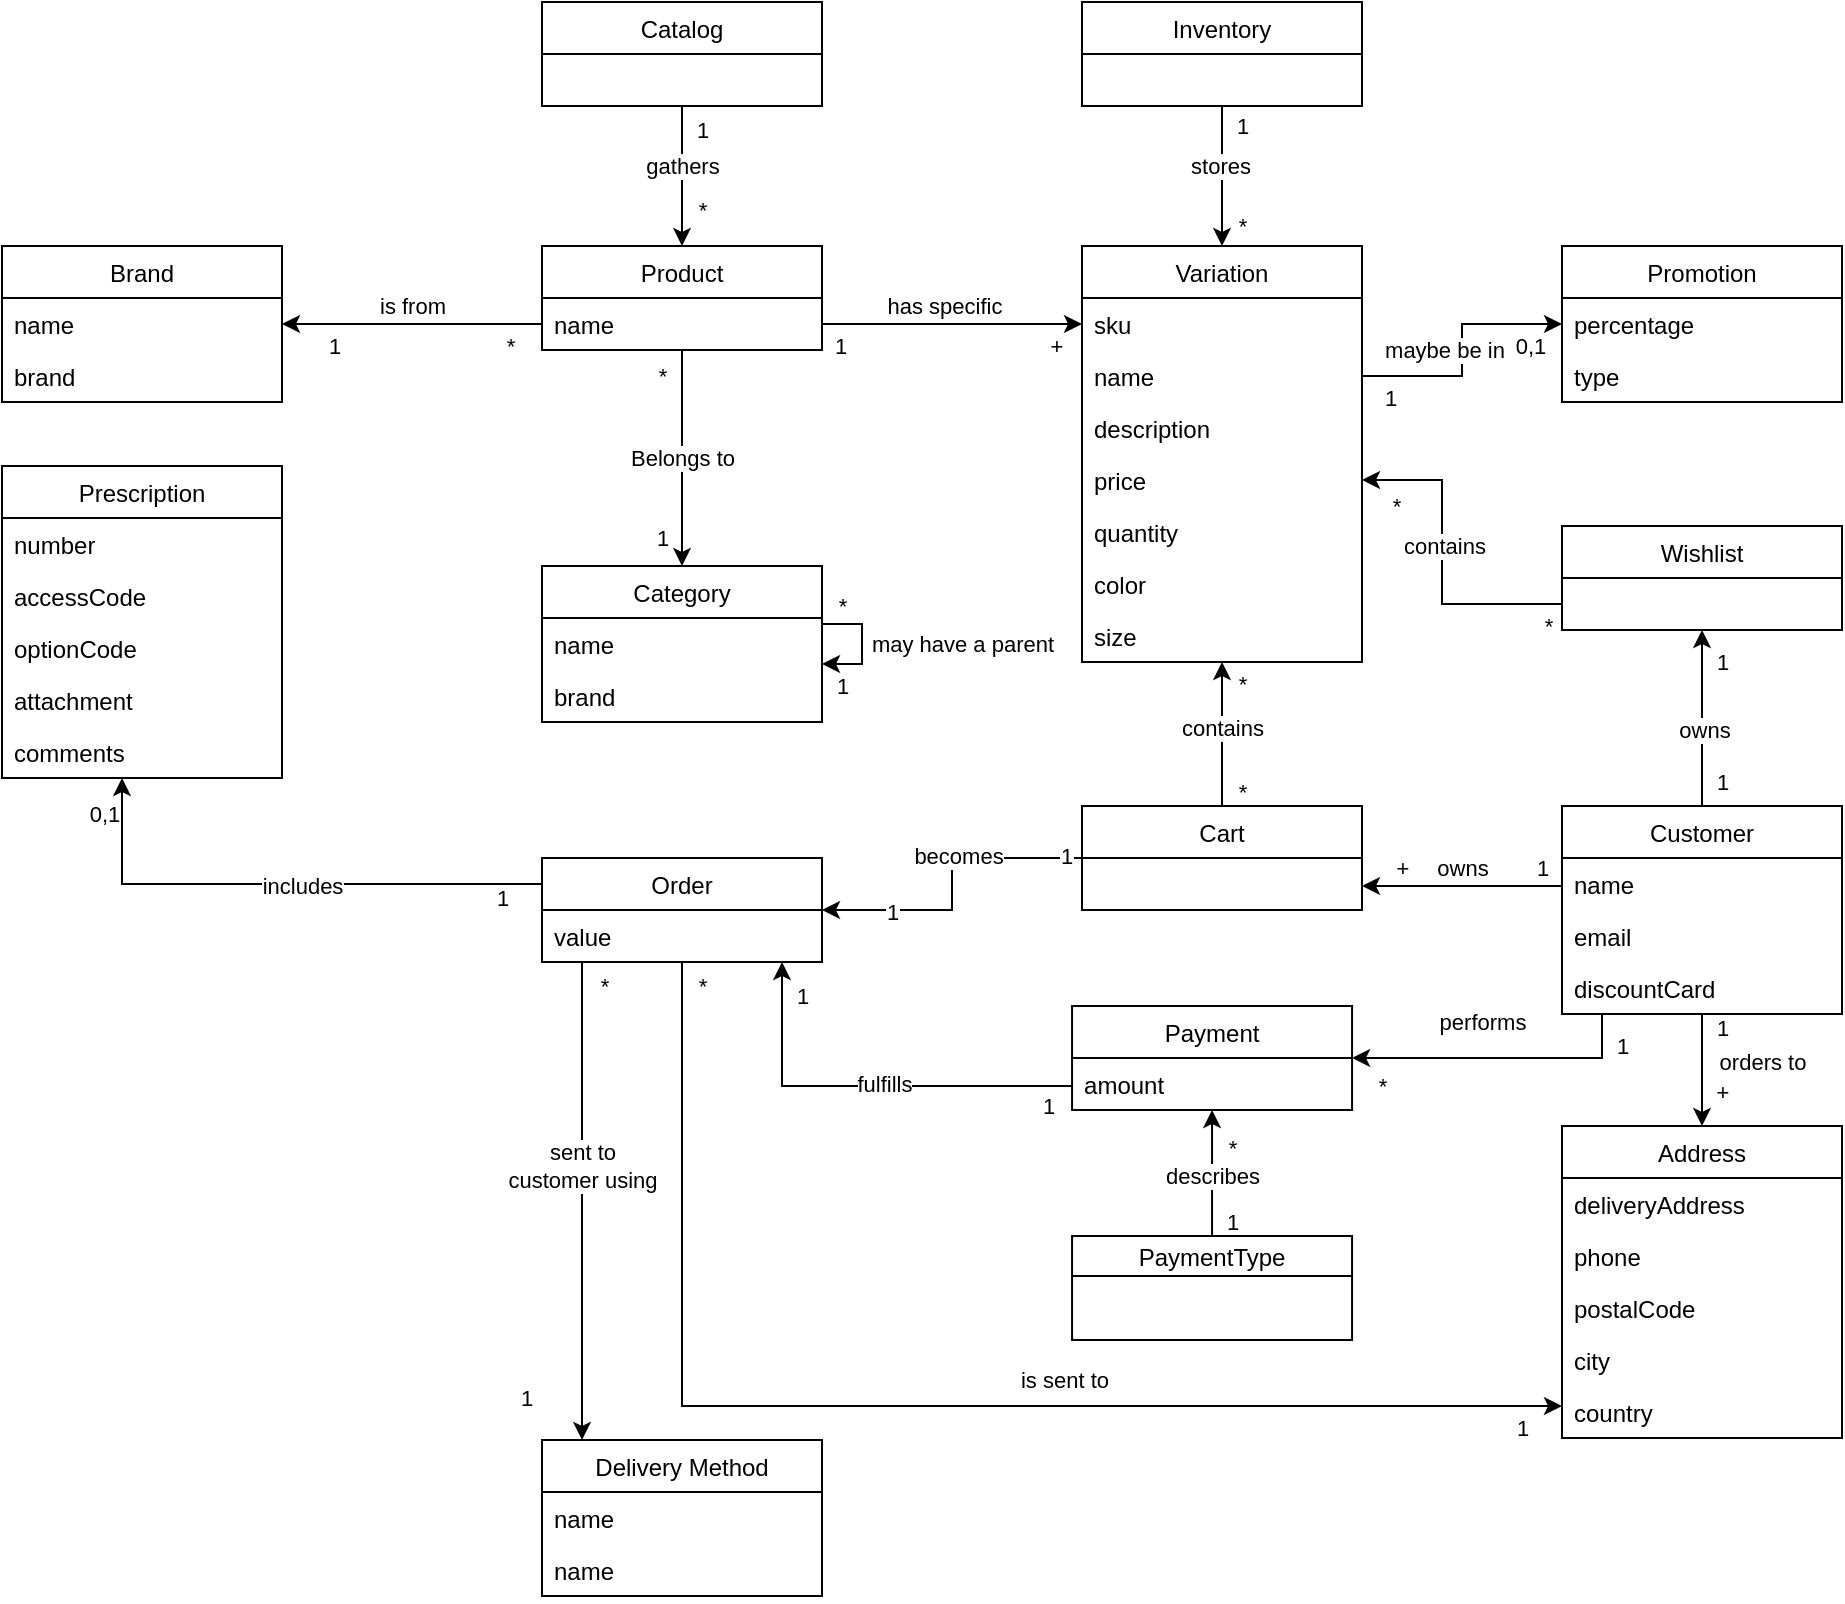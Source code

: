 <mxfile version="14.5.1" type="device" pages="3"><diagram id="jM5Fc2A8AP4CTM5BD9Co" name="DomainModel"><mxGraphModel dx="788" dy="1660" grid="1" gridSize="10" guides="1" tooltips="1" connect="1" arrows="1" fold="1" page="1" pageScale="1" pageWidth="850" pageHeight="1100" math="0" shadow="0"><root><mxCell id="0"/><mxCell id="1" parent="0"/><mxCell id="aiZAMYwPDv9pJJ5tgWRo-19" value="Variation" style="swimlane;fontStyle=0;childLayout=stackLayout;horizontal=1;startSize=26;fillColor=none;horizontalStack=0;resizeParent=1;resizeParentMax=0;resizeLast=0;collapsible=1;marginBottom=0;" parent="1" vertex="1"><mxGeometry x="560" y="70" width="140" height="208" as="geometry"/></mxCell><mxCell id="Ufck2OuKpfytU-uxMoIB-1" value="sku" style="text;strokeColor=none;fillColor=none;align=left;verticalAlign=top;spacingLeft=4;spacingRight=4;overflow=hidden;rotatable=0;points=[[0,0.5],[1,0.5]];portConstraint=eastwest;" parent="aiZAMYwPDv9pJJ5tgWRo-19" vertex="1"><mxGeometry y="26" width="140" height="26" as="geometry"/></mxCell><mxCell id="aiZAMYwPDv9pJJ5tgWRo-20" value="name" style="text;strokeColor=none;fillColor=none;align=left;verticalAlign=top;spacingLeft=4;spacingRight=4;overflow=hidden;rotatable=0;points=[[0,0.5],[1,0.5]];portConstraint=eastwest;" parent="aiZAMYwPDv9pJJ5tgWRo-19" vertex="1"><mxGeometry y="52" width="140" height="26" as="geometry"/></mxCell><mxCell id="aiZAMYwPDv9pJJ5tgWRo-21" value="description" style="text;strokeColor=none;fillColor=none;align=left;verticalAlign=top;spacingLeft=4;spacingRight=4;overflow=hidden;rotatable=0;points=[[0,0.5],[1,0.5]];portConstraint=eastwest;" parent="aiZAMYwPDv9pJJ5tgWRo-19" vertex="1"><mxGeometry y="78" width="140" height="26" as="geometry"/></mxCell><mxCell id="aiZAMYwPDv9pJJ5tgWRo-22" value="price" style="text;strokeColor=none;fillColor=none;align=left;verticalAlign=top;spacingLeft=4;spacingRight=4;overflow=hidden;rotatable=0;points=[[0,0.5],[1,0.5]];portConstraint=eastwest;" parent="aiZAMYwPDv9pJJ5tgWRo-19" vertex="1"><mxGeometry y="104" width="140" height="26" as="geometry"/></mxCell><mxCell id="aiZAMYwPDv9pJJ5tgWRo-23" value="quantity" style="text;strokeColor=none;fillColor=none;align=left;verticalAlign=top;spacingLeft=4;spacingRight=4;overflow=hidden;rotatable=0;points=[[0,0.5],[1,0.5]];portConstraint=eastwest;" parent="aiZAMYwPDv9pJJ5tgWRo-19" vertex="1"><mxGeometry y="130" width="140" height="26" as="geometry"/></mxCell><mxCell id="aiZAMYwPDv9pJJ5tgWRo-48" value="color" style="text;strokeColor=none;fillColor=none;align=left;verticalAlign=top;spacingLeft=4;spacingRight=4;overflow=hidden;rotatable=0;points=[[0,0.5],[1,0.5]];portConstraint=eastwest;" parent="aiZAMYwPDv9pJJ5tgWRo-19" vertex="1"><mxGeometry y="156" width="140" height="26" as="geometry"/></mxCell><mxCell id="aiZAMYwPDv9pJJ5tgWRo-49" value="size" style="text;strokeColor=none;fillColor=none;align=left;verticalAlign=top;spacingLeft=4;spacingRight=4;overflow=hidden;rotatable=0;points=[[0,0.5],[1,0.5]];portConstraint=eastwest;" parent="aiZAMYwPDv9pJJ5tgWRo-19" vertex="1"><mxGeometry y="182" width="140" height="26" as="geometry"/></mxCell><mxCell id="aiZAMYwPDv9pJJ5tgWRo-44" value="Belongs to" style="edgeStyle=orthogonalEdgeStyle;rounded=0;orthogonalLoop=1;jettySize=auto;html=1;entryX=0.5;entryY=0;entryDx=0;entryDy=0;" parent="1" source="aiZAMYwPDv9pJJ5tgWRo-29" target="aiZAMYwPDv9pJJ5tgWRo-38" edge="1"><mxGeometry relative="1" as="geometry"><Array as="points"><mxPoint x="360" y="200"/><mxPoint x="360" y="200"/></Array></mxGeometry></mxCell><mxCell id="aiZAMYwPDv9pJJ5tgWRo-52" value="*" style="edgeLabel;html=1;align=center;verticalAlign=middle;resizable=0;points=[];" parent="aiZAMYwPDv9pJJ5tgWRo-44" vertex="1" connectable="0"><mxGeometry x="-0.704" y="-2" relative="1" as="geometry"><mxPoint x="-8" y="-3" as="offset"/></mxGeometry></mxCell><mxCell id="aiZAMYwPDv9pJJ5tgWRo-53" value="1" style="edgeLabel;html=1;align=center;verticalAlign=middle;resizable=0;points=[];" parent="aiZAMYwPDv9pJJ5tgWRo-44" vertex="1" connectable="0"><mxGeometry x="0.741" relative="1" as="geometry"><mxPoint x="-10" as="offset"/></mxGeometry></mxCell><mxCell id="aiZAMYwPDv9pJJ5tgWRo-51" value="is from" style="edgeStyle=orthogonalEdgeStyle;rounded=0;orthogonalLoop=1;jettySize=auto;html=1;" parent="1" source="aiZAMYwPDv9pJJ5tgWRo-29" target="aiZAMYwPDv9pJJ5tgWRo-35" edge="1"><mxGeometry y="-9" relative="1" as="geometry"><Array as="points"><mxPoint x="190" y="109"/><mxPoint x="190" y="109"/></Array><mxPoint as="offset"/></mxGeometry></mxCell><mxCell id="aiZAMYwPDv9pJJ5tgWRo-61" value="*" style="edgeLabel;html=1;align=center;verticalAlign=middle;resizable=0;points=[];" parent="aiZAMYwPDv9pJJ5tgWRo-51" vertex="1" connectable="0"><mxGeometry x="-0.75" y="-1" relative="1" as="geometry"><mxPoint y="12" as="offset"/></mxGeometry></mxCell><mxCell id="aiZAMYwPDv9pJJ5tgWRo-62" value="1" style="edgeLabel;html=1;align=center;verticalAlign=middle;resizable=0;points=[];" parent="aiZAMYwPDv9pJJ5tgWRo-51" vertex="1" connectable="0"><mxGeometry x="0.733" y="3" relative="1" as="geometry"><mxPoint x="8" y="8" as="offset"/></mxGeometry></mxCell><mxCell id="aiZAMYwPDv9pJJ5tgWRo-29" value="Product" style="swimlane;fontStyle=0;childLayout=stackLayout;horizontal=1;startSize=26;fillColor=none;horizontalStack=0;resizeParent=1;resizeParentMax=0;resizeLast=0;collapsible=1;marginBottom=0;" parent="1" vertex="1"><mxGeometry x="290" y="70" width="140" height="52" as="geometry"/></mxCell><mxCell id="aiZAMYwPDv9pJJ5tgWRo-30" value="name" style="text;strokeColor=none;fillColor=none;align=left;verticalAlign=top;spacingLeft=4;spacingRight=4;overflow=hidden;rotatable=0;points=[[0,0.5],[1,0.5]];portConstraint=eastwest;" parent="aiZAMYwPDv9pJJ5tgWRo-29" vertex="1"><mxGeometry y="26" width="140" height="26" as="geometry"/></mxCell><mxCell id="aiZAMYwPDv9pJJ5tgWRo-35" value="Brand" style="swimlane;fontStyle=0;childLayout=stackLayout;horizontal=1;startSize=26;fillColor=none;horizontalStack=0;resizeParent=1;resizeParentMax=0;resizeLast=0;collapsible=1;marginBottom=0;" parent="1" vertex="1"><mxGeometry x="20" y="70" width="140" height="78" as="geometry"/></mxCell><mxCell id="aiZAMYwPDv9pJJ5tgWRo-36" value="name" style="text;strokeColor=none;fillColor=none;align=left;verticalAlign=top;spacingLeft=4;spacingRight=4;overflow=hidden;rotatable=0;points=[[0,0.5],[1,0.5]];portConstraint=eastwest;" parent="aiZAMYwPDv9pJJ5tgWRo-35" vertex="1"><mxGeometry y="26" width="140" height="26" as="geometry"/></mxCell><mxCell id="aiZAMYwPDv9pJJ5tgWRo-37" value="brand" style="text;strokeColor=none;fillColor=none;align=left;verticalAlign=top;spacingLeft=4;spacingRight=4;overflow=hidden;rotatable=0;points=[[0,0.5],[1,0.5]];portConstraint=eastwest;" parent="aiZAMYwPDv9pJJ5tgWRo-35" vertex="1"><mxGeometry y="52" width="140" height="26" as="geometry"/></mxCell><mxCell id="aiZAMYwPDv9pJJ5tgWRo-38" value="Category" style="swimlane;fontStyle=0;childLayout=stackLayout;horizontal=1;startSize=26;fillColor=none;horizontalStack=0;resizeParent=1;resizeParentMax=0;resizeLast=0;collapsible=1;marginBottom=0;" parent="1" vertex="1"><mxGeometry x="290" y="230" width="140" height="78" as="geometry"/></mxCell><mxCell id="aiZAMYwPDv9pJJ5tgWRo-39" value="name" style="text;strokeColor=none;fillColor=none;align=left;verticalAlign=top;spacingLeft=4;spacingRight=4;overflow=hidden;rotatable=0;points=[[0,0.5],[1,0.5]];portConstraint=eastwest;" parent="aiZAMYwPDv9pJJ5tgWRo-38" vertex="1"><mxGeometry y="26" width="140" height="26" as="geometry"/></mxCell><mxCell id="aiZAMYwPDv9pJJ5tgWRo-40" value="brand" style="text;strokeColor=none;fillColor=none;align=left;verticalAlign=top;spacingLeft=4;spacingRight=4;overflow=hidden;rotatable=0;points=[[0,0.5],[1,0.5]];portConstraint=eastwest;" parent="aiZAMYwPDv9pJJ5tgWRo-38" vertex="1"><mxGeometry y="52" width="140" height="26" as="geometry"/></mxCell><mxCell id="aiZAMYwPDv9pJJ5tgWRo-41" value="Promotion" style="swimlane;fontStyle=0;childLayout=stackLayout;horizontal=1;startSize=26;fillColor=none;horizontalStack=0;resizeParent=1;resizeParentMax=0;resizeLast=0;collapsible=1;marginBottom=0;" parent="1" vertex="1"><mxGeometry x="800" y="70" width="140" height="78" as="geometry"/></mxCell><mxCell id="aiZAMYwPDv9pJJ5tgWRo-42" value="percentage" style="text;strokeColor=none;fillColor=none;align=left;verticalAlign=top;spacingLeft=4;spacingRight=4;overflow=hidden;rotatable=0;points=[[0,0.5],[1,0.5]];portConstraint=eastwest;" parent="aiZAMYwPDv9pJJ5tgWRo-41" vertex="1"><mxGeometry y="26" width="140" height="26" as="geometry"/></mxCell><mxCell id="aiZAMYwPDv9pJJ5tgWRo-43" value="type" style="text;strokeColor=none;fillColor=none;align=left;verticalAlign=top;spacingLeft=4;spacingRight=4;overflow=hidden;rotatable=0;points=[[0,0.5],[1,0.5]];portConstraint=eastwest;" parent="aiZAMYwPDv9pJJ5tgWRo-41" vertex="1"><mxGeometry y="52" width="140" height="26" as="geometry"/></mxCell><mxCell id="aiZAMYwPDv9pJJ5tgWRo-45" value="may have a parent" style="edgeStyle=orthogonalEdgeStyle;rounded=0;orthogonalLoop=1;jettySize=auto;html=1;" parent="1" source="aiZAMYwPDv9pJJ5tgWRo-38" target="aiZAMYwPDv9pJJ5tgWRo-38" edge="1"><mxGeometry y="50" relative="1" as="geometry"><mxPoint as="offset"/></mxGeometry></mxCell><mxCell id="aiZAMYwPDv9pJJ5tgWRo-54" value="*" style="edgeLabel;html=1;align=center;verticalAlign=middle;resizable=0;points=[];" parent="aiZAMYwPDv9pJJ5tgWRo-45" vertex="1" connectable="0"><mxGeometry x="-0.633" y="3" relative="1" as="geometry"><mxPoint x="-1" y="-6" as="offset"/></mxGeometry></mxCell><mxCell id="aiZAMYwPDv9pJJ5tgWRo-55" value="1" style="edgeLabel;html=1;align=center;verticalAlign=middle;resizable=0;points=[];" parent="aiZAMYwPDv9pJJ5tgWRo-45" vertex="1" connectable="0"><mxGeometry x="0.367" relative="1" as="geometry"><mxPoint x="-9" y="11" as="offset"/></mxGeometry></mxCell><mxCell id="aiZAMYwPDv9pJJ5tgWRo-46" style="edgeStyle=orthogonalEdgeStyle;rounded=0;orthogonalLoop=1;jettySize=auto;html=1;" parent="1" source="aiZAMYwPDv9pJJ5tgWRo-30" target="aiZAMYwPDv9pJJ5tgWRo-19" edge="1"><mxGeometry relative="1" as="geometry"><Array as="points"><mxPoint x="520" y="109"/><mxPoint x="520" y="109"/></Array></mxGeometry></mxCell><mxCell id="aiZAMYwPDv9pJJ5tgWRo-47" value="has specific" style="edgeLabel;html=1;align=center;verticalAlign=middle;resizable=0;points=[];" parent="aiZAMYwPDv9pJJ5tgWRo-46" vertex="1" connectable="0"><mxGeometry x="0.189" y="-2" relative="1" as="geometry"><mxPoint x="-17" y="-11" as="offset"/></mxGeometry></mxCell><mxCell id="aiZAMYwPDv9pJJ5tgWRo-56" value="1" style="edgeLabel;html=1;align=center;verticalAlign=middle;resizable=0;points=[];" parent="aiZAMYwPDv9pJJ5tgWRo-46" vertex="1" connectable="0"><mxGeometry x="-0.867" y="-1" relative="1" as="geometry"><mxPoint y="10" as="offset"/></mxGeometry></mxCell><mxCell id="aiZAMYwPDv9pJJ5tgWRo-58" value="+" style="edgeLabel;html=1;align=center;verticalAlign=middle;resizable=0;points=[];" parent="aiZAMYwPDv9pJJ5tgWRo-46" vertex="1" connectable="0"><mxGeometry x="0.789" y="-1" relative="1" as="geometry"><mxPoint y="10" as="offset"/></mxGeometry></mxCell><mxCell id="aiZAMYwPDv9pJJ5tgWRo-50" value="maybe be in" style="edgeStyle=orthogonalEdgeStyle;rounded=0;orthogonalLoop=1;jettySize=auto;html=1;entryX=0;entryY=0.5;entryDx=0;entryDy=0;" parent="1" source="aiZAMYwPDv9pJJ5tgWRo-20" target="aiZAMYwPDv9pJJ5tgWRo-41" edge="1"><mxGeometry y="9" relative="1" as="geometry"><mxPoint as="offset"/></mxGeometry></mxCell><mxCell id="aiZAMYwPDv9pJJ5tgWRo-59" value="1" style="edgeLabel;html=1;align=center;verticalAlign=middle;resizable=0;points=[];" parent="aiZAMYwPDv9pJJ5tgWRo-50" vertex="1" connectable="0"><mxGeometry x="-0.72" y="2" relative="1" as="geometry"><mxPoint x="-4" y="13" as="offset"/></mxGeometry></mxCell><mxCell id="aiZAMYwPDv9pJJ5tgWRo-60" value="0,1" style="edgeLabel;html=1;align=center;verticalAlign=middle;resizable=0;points=[];" parent="aiZAMYwPDv9pJJ5tgWRo-50" vertex="1" connectable="0"><mxGeometry x="0.74" y="1" relative="1" as="geometry"><mxPoint y="12" as="offset"/></mxGeometry></mxCell><mxCell id="aiZAMYwPDv9pJJ5tgWRo-70" style="edgeStyle=orthogonalEdgeStyle;rounded=0;orthogonalLoop=1;jettySize=auto;html=1;" parent="1" source="aiZAMYwPDv9pJJ5tgWRo-63" target="aiZAMYwPDv9pJJ5tgWRo-67" edge="1"><mxGeometry relative="1" as="geometry"/></mxCell><mxCell id="aiZAMYwPDv9pJJ5tgWRo-71" value="becomes" style="edgeLabel;html=1;align=center;verticalAlign=middle;resizable=0;points=[];" parent="aiZAMYwPDv9pJJ5tgWRo-70" vertex="1" connectable="0"><mxGeometry x="-0.197" y="-1" relative="1" as="geometry"><mxPoint as="offset"/></mxGeometry></mxCell><mxCell id="aiZAMYwPDv9pJJ5tgWRo-72" value="1" style="edgeLabel;html=1;align=center;verticalAlign=middle;resizable=0;points=[];" parent="aiZAMYwPDv9pJJ5tgWRo-70" vertex="1" connectable="0"><mxGeometry x="-0.758" y="-1" relative="1" as="geometry"><mxPoint x="11" as="offset"/></mxGeometry></mxCell><mxCell id="aiZAMYwPDv9pJJ5tgWRo-73" value="1" style="edgeLabel;html=1;align=center;verticalAlign=middle;resizable=0;points=[];" parent="aiZAMYwPDv9pJJ5tgWRo-70" vertex="1" connectable="0"><mxGeometry x="0.667" y="1" relative="1" as="geometry"><mxPoint x="9" as="offset"/></mxGeometry></mxCell><mxCell id="aiZAMYwPDv9pJJ5tgWRo-86" style="edgeStyle=orthogonalEdgeStyle;rounded=0;orthogonalLoop=1;jettySize=auto;html=1;" parent="1" source="aiZAMYwPDv9pJJ5tgWRo-63" target="aiZAMYwPDv9pJJ5tgWRo-19" edge="1"><mxGeometry relative="1" as="geometry"/></mxCell><mxCell id="aiZAMYwPDv9pJJ5tgWRo-87" value="contains" style="edgeLabel;html=1;align=center;verticalAlign=middle;resizable=0;points=[];" parent="aiZAMYwPDv9pJJ5tgWRo-86" vertex="1" connectable="0"><mxGeometry x="-0.207" relative="1" as="geometry"><mxPoint y="-10.83" as="offset"/></mxGeometry></mxCell><mxCell id="aiZAMYwPDv9pJJ5tgWRo-88" value="*" style="edgeLabel;html=1;align=center;verticalAlign=middle;resizable=0;points=[];" parent="aiZAMYwPDv9pJJ5tgWRo-86" vertex="1" connectable="0"><mxGeometry x="-0.786" y="1" relative="1" as="geometry"><mxPoint x="11" as="offset"/></mxGeometry></mxCell><mxCell id="aiZAMYwPDv9pJJ5tgWRo-90" value="*" style="edgeLabel;html=1;align=center;verticalAlign=middle;resizable=0;points=[];" parent="aiZAMYwPDv9pJJ5tgWRo-86" vertex="1" connectable="0"><mxGeometry x="0.694" y="-1" relative="1" as="geometry"><mxPoint x="9" as="offset"/></mxGeometry></mxCell><mxCell id="aiZAMYwPDv9pJJ5tgWRo-63" value="Cart" style="swimlane;fontStyle=0;childLayout=stackLayout;horizontal=1;startSize=26;fillColor=none;horizontalStack=0;resizeParent=1;resizeParentMax=0;resizeLast=0;collapsible=1;marginBottom=0;" parent="1" vertex="1"><mxGeometry x="560" y="350" width="140" height="52" as="geometry"/></mxCell><mxCell id="aiZAMYwPDv9pJJ5tgWRo-105" style="edgeStyle=orthogonalEdgeStyle;rounded=0;orthogonalLoop=1;jettySize=auto;html=1;" parent="1" source="aiZAMYwPDv9pJJ5tgWRo-67" target="aiZAMYwPDv9pJJ5tgWRo-98" edge="1"><mxGeometry relative="1" as="geometry"><Array as="points"><mxPoint x="360" y="650"/></Array></mxGeometry></mxCell><mxCell id="aiZAMYwPDv9pJJ5tgWRo-106" value="is sent to" style="edgeLabel;html=1;align=center;verticalAlign=middle;resizable=0;points=[];" parent="aiZAMYwPDv9pJJ5tgWRo-105" vertex="1" connectable="0"><mxGeometry x="0.29" y="2" relative="1" as="geometry"><mxPoint x="-14.17" y="-11" as="offset"/></mxGeometry></mxCell><mxCell id="aiZAMYwPDv9pJJ5tgWRo-107" value="*" style="edgeLabel;html=1;align=center;verticalAlign=middle;resizable=0;points=[];" parent="aiZAMYwPDv9pJJ5tgWRo-105" vertex="1" connectable="0"><mxGeometry x="-0.81" relative="1" as="geometry"><mxPoint x="9.97" y="-50.86" as="offset"/></mxGeometry></mxCell><mxCell id="aiZAMYwPDv9pJJ5tgWRo-108" value="1" style="edgeLabel;html=1;align=center;verticalAlign=middle;resizable=0;points=[];" parent="aiZAMYwPDv9pJJ5tgWRo-105" vertex="1" connectable="0"><mxGeometry x="0.74" relative="1" as="geometry"><mxPoint x="66.17" y="11" as="offset"/></mxGeometry></mxCell><mxCell id="Ufck2OuKpfytU-uxMoIB-21" style="edgeStyle=orthogonalEdgeStyle;rounded=0;orthogonalLoop=1;jettySize=auto;html=1;" parent="1" source="aiZAMYwPDv9pJJ5tgWRo-67" target="Ufck2OuKpfytU-uxMoIB-13" edge="1"><mxGeometry relative="1" as="geometry"><Array as="points"><mxPoint x="310" y="550"/><mxPoint x="310" y="550"/></Array></mxGeometry></mxCell><mxCell id="Ufck2OuKpfytU-uxMoIB-22" value="sent to &lt;br&gt;customer using" style="edgeLabel;html=1;align=center;verticalAlign=middle;resizable=0;points=[];" parent="Ufck2OuKpfytU-uxMoIB-21" vertex="1" connectable="0"><mxGeometry x="0.038" relative="1" as="geometry"><mxPoint y="-22.14" as="offset"/></mxGeometry></mxCell><mxCell id="Ufck2OuKpfytU-uxMoIB-35" value="*" style="edgeLabel;html=1;align=center;verticalAlign=middle;resizable=0;points=[];" parent="Ufck2OuKpfytU-uxMoIB-21" vertex="1" connectable="0"><mxGeometry x="-0.861" relative="1" as="geometry"><mxPoint x="11" y="-4.57" as="offset"/></mxGeometry></mxCell><mxCell id="Ufck2OuKpfytU-uxMoIB-36" value="1" style="edgeLabel;html=1;align=center;verticalAlign=middle;resizable=0;points=[];" parent="Ufck2OuKpfytU-uxMoIB-21" vertex="1" connectable="0"><mxGeometry x="0.69" y="-2" relative="1" as="geometry"><mxPoint x="-26" y="16" as="offset"/></mxGeometry></mxCell><mxCell id="aiZAMYwPDv9pJJ5tgWRo-67" value="Order" style="swimlane;fontStyle=0;childLayout=stackLayout;horizontal=1;startSize=26;fillColor=none;horizontalStack=0;resizeParent=1;resizeParentMax=0;resizeLast=0;collapsible=1;marginBottom=0;" parent="1" vertex="1"><mxGeometry x="290" y="376" width="140" height="52" as="geometry"/></mxCell><mxCell id="aiZAMYwPDv9pJJ5tgWRo-68" value="value" style="text;strokeColor=none;fillColor=none;align=left;verticalAlign=top;spacingLeft=4;spacingRight=4;overflow=hidden;rotatable=0;points=[[0,0.5],[1,0.5]];portConstraint=eastwest;" parent="aiZAMYwPDv9pJJ5tgWRo-67" vertex="1"><mxGeometry y="26" width="140" height="26" as="geometry"/></mxCell><mxCell id="aiZAMYwPDv9pJJ5tgWRo-78" style="edgeStyle=orthogonalEdgeStyle;rounded=0;orthogonalLoop=1;jettySize=auto;html=1;" parent="1" source="aiZAMYwPDv9pJJ5tgWRo-74" target="aiZAMYwPDv9pJJ5tgWRo-63" edge="1"><mxGeometry relative="1" as="geometry"><Array as="points"><mxPoint x="750" y="390"/><mxPoint x="750" y="390"/></Array></mxGeometry></mxCell><mxCell id="aiZAMYwPDv9pJJ5tgWRo-79" value="owns" style="edgeLabel;html=1;align=center;verticalAlign=middle;resizable=0;points=[];" parent="aiZAMYwPDv9pJJ5tgWRo-78" vertex="1" connectable="0"><mxGeometry x="0.219" relative="1" as="geometry"><mxPoint x="10.83" y="-9" as="offset"/></mxGeometry></mxCell><mxCell id="aiZAMYwPDv9pJJ5tgWRo-80" value="+" style="edgeLabel;html=1;align=center;verticalAlign=middle;resizable=0;points=[];" parent="aiZAMYwPDv9pJJ5tgWRo-78" vertex="1" connectable="0"><mxGeometry x="0.897" y="1" relative="1" as="geometry"><mxPoint x="15" y="-10" as="offset"/></mxGeometry></mxCell><mxCell id="aiZAMYwPDv9pJJ5tgWRo-81" value="1" style="edgeLabel;html=1;align=center;verticalAlign=middle;resizable=0;points=[];" parent="aiZAMYwPDv9pJJ5tgWRo-78" vertex="1" connectable="0"><mxGeometry x="-0.909" y="1" relative="1" as="geometry"><mxPoint x="-5.83" y="-10" as="offset"/></mxGeometry></mxCell><mxCell id="aiZAMYwPDv9pJJ5tgWRo-94" style="edgeStyle=orthogonalEdgeStyle;rounded=0;orthogonalLoop=1;jettySize=auto;html=1;" parent="1" source="aiZAMYwPDv9pJJ5tgWRo-74" target="aiZAMYwPDv9pJJ5tgWRo-82" edge="1"><mxGeometry relative="1" as="geometry"/></mxCell><mxCell id="aiZAMYwPDv9pJJ5tgWRo-95" value="owns" style="edgeLabel;html=1;align=center;verticalAlign=middle;resizable=0;points=[];" parent="aiZAMYwPDv9pJJ5tgWRo-94" vertex="1" connectable="0"><mxGeometry x="-0.14" y="-1" relative="1" as="geometry"><mxPoint as="offset"/></mxGeometry></mxCell><mxCell id="aiZAMYwPDv9pJJ5tgWRo-96" value="1" style="edgeLabel;html=1;align=center;verticalAlign=middle;resizable=0;points=[];" parent="aiZAMYwPDv9pJJ5tgWRo-94" vertex="1" connectable="0"><mxGeometry x="0.645" y="-1" relative="1" as="geometry"><mxPoint x="9" as="offset"/></mxGeometry></mxCell><mxCell id="aiZAMYwPDv9pJJ5tgWRo-97" value="1" style="edgeLabel;html=1;align=center;verticalAlign=middle;resizable=0;points=[];" parent="aiZAMYwPDv9pJJ5tgWRo-94" vertex="1" connectable="0"><mxGeometry x="-0.731" y="-1" relative="1" as="geometry"><mxPoint x="9" as="offset"/></mxGeometry></mxCell><mxCell id="aiZAMYwPDv9pJJ5tgWRo-101" style="edgeStyle=orthogonalEdgeStyle;rounded=0;orthogonalLoop=1;jettySize=auto;html=1;entryX=0.5;entryY=0;entryDx=0;entryDy=0;" parent="1" source="aiZAMYwPDv9pJJ5tgWRo-74" target="aiZAMYwPDv9pJJ5tgWRo-98" edge="1"><mxGeometry relative="1" as="geometry"/></mxCell><mxCell id="aiZAMYwPDv9pJJ5tgWRo-102" value="orders to" style="edgeLabel;html=1;align=center;verticalAlign=middle;resizable=0;points=[];" parent="aiZAMYwPDv9pJJ5tgWRo-101" vertex="1" connectable="0"><mxGeometry x="-0.147" y="1" relative="1" as="geometry"><mxPoint x="29" as="offset"/></mxGeometry></mxCell><mxCell id="aiZAMYwPDv9pJJ5tgWRo-103" value="1" style="edgeLabel;html=1;align=center;verticalAlign=middle;resizable=0;points=[];" parent="aiZAMYwPDv9pJJ5tgWRo-101" vertex="1" connectable="0"><mxGeometry x="-0.766" relative="1" as="geometry"><mxPoint x="10" as="offset"/></mxGeometry></mxCell><mxCell id="aiZAMYwPDv9pJJ5tgWRo-104" value="+" style="edgeLabel;html=1;align=center;verticalAlign=middle;resizable=0;points=[];" parent="aiZAMYwPDv9pJJ5tgWRo-101" vertex="1" connectable="0"><mxGeometry x="0.38" relative="1" as="geometry"><mxPoint x="10" as="offset"/></mxGeometry></mxCell><mxCell id="aiZAMYwPDv9pJJ5tgWRo-118" style="edgeStyle=orthogonalEdgeStyle;rounded=0;orthogonalLoop=1;jettySize=auto;html=1;entryX=1;entryY=0.5;entryDx=0;entryDy=0;" parent="1" source="aiZAMYwPDv9pJJ5tgWRo-74" target="aiZAMYwPDv9pJJ5tgWRo-110" edge="1"><mxGeometry relative="1" as="geometry"><Array as="points"><mxPoint x="820" y="476"/></Array></mxGeometry></mxCell><mxCell id="aiZAMYwPDv9pJJ5tgWRo-119" value="performs" style="edgeLabel;html=1;align=center;verticalAlign=middle;resizable=0;points=[];" parent="aiZAMYwPDv9pJJ5tgWRo-118" vertex="1" connectable="0"><mxGeometry x="0.122" relative="1" as="geometry"><mxPoint y="-18.33" as="offset"/></mxGeometry></mxCell><mxCell id="aiZAMYwPDv9pJJ5tgWRo-120" value="1" style="edgeLabel;html=1;align=center;verticalAlign=middle;resizable=0;points=[];" parent="aiZAMYwPDv9pJJ5tgWRo-118" vertex="1" connectable="0"><mxGeometry x="-0.8" y="-2" relative="1" as="geometry"><mxPoint x="12" y="1" as="offset"/></mxGeometry></mxCell><mxCell id="aiZAMYwPDv9pJJ5tgWRo-121" value="*" style="edgeLabel;html=1;align=center;verticalAlign=middle;resizable=0;points=[];" parent="aiZAMYwPDv9pJJ5tgWRo-118" vertex="1" connectable="0"><mxGeometry x="0.75" y="2" relative="1" as="geometry"><mxPoint x="-3.4" y="12.0" as="offset"/></mxGeometry></mxCell><mxCell id="aiZAMYwPDv9pJJ5tgWRo-74" value="Customer" style="swimlane;fontStyle=0;childLayout=stackLayout;horizontal=1;startSize=26;fillColor=none;horizontalStack=0;resizeParent=1;resizeParentMax=0;resizeLast=0;collapsible=1;marginBottom=0;" parent="1" vertex="1"><mxGeometry x="800" y="350" width="140" height="104" as="geometry"/></mxCell><mxCell id="aiZAMYwPDv9pJJ5tgWRo-76" value="name" style="text;strokeColor=none;fillColor=none;align=left;verticalAlign=top;spacingLeft=4;spacingRight=4;overflow=hidden;rotatable=0;points=[[0,0.5],[1,0.5]];portConstraint=eastwest;" parent="aiZAMYwPDv9pJJ5tgWRo-74" vertex="1"><mxGeometry y="26" width="140" height="26" as="geometry"/></mxCell><mxCell id="aiZAMYwPDv9pJJ5tgWRo-77" value="email" style="text;strokeColor=none;fillColor=none;align=left;verticalAlign=top;spacingLeft=4;spacingRight=4;overflow=hidden;rotatable=0;points=[[0,0.5],[1,0.5]];portConstraint=eastwest;" parent="aiZAMYwPDv9pJJ5tgWRo-74" vertex="1"><mxGeometry y="52" width="140" height="26" as="geometry"/></mxCell><mxCell id="FANN0A2h5gPSxifdkaLM-4" value="discountCard" style="text;strokeColor=none;fillColor=none;align=left;verticalAlign=top;spacingLeft=4;spacingRight=4;overflow=hidden;rotatable=0;points=[[0,0.5],[1,0.5]];portConstraint=eastwest;" parent="aiZAMYwPDv9pJJ5tgWRo-74" vertex="1"><mxGeometry y="78" width="140" height="26" as="geometry"/></mxCell><mxCell id="aiZAMYwPDv9pJJ5tgWRo-91" style="edgeStyle=orthogonalEdgeStyle;rounded=0;orthogonalLoop=1;jettySize=auto;html=1;entryX=1;entryY=0.5;entryDx=0;entryDy=0;" parent="1" source="aiZAMYwPDv9pJJ5tgWRo-82" target="aiZAMYwPDv9pJJ5tgWRo-22" edge="1"><mxGeometry relative="1" as="geometry"><Array as="points"><mxPoint x="740" y="249"/><mxPoint x="740" y="187"/></Array></mxGeometry></mxCell><mxCell id="aiZAMYwPDv9pJJ5tgWRo-92" value="contains" style="edgeLabel;html=1;align=center;verticalAlign=middle;resizable=0;points=[];" parent="aiZAMYwPDv9pJJ5tgWRo-91" vertex="1" connectable="0"><mxGeometry x="-0.436" relative="1" as="geometry"><mxPoint x="-14" y="-29" as="offset"/></mxGeometry></mxCell><mxCell id="aiZAMYwPDv9pJJ5tgWRo-93" value="*" style="edgeLabel;html=1;align=center;verticalAlign=middle;resizable=0;points=[];" parent="aiZAMYwPDv9pJJ5tgWRo-91" vertex="1" connectable="0"><mxGeometry x="-0.844" y="1" relative="1" as="geometry"><mxPoint x="5" y="10" as="offset"/></mxGeometry></mxCell><mxCell id="Ufck2OuKpfytU-uxMoIB-2" value="*" style="edgeLabel;html=1;align=center;verticalAlign=middle;resizable=0;points=[];" parent="aiZAMYwPDv9pJJ5tgWRo-91" vertex="1" connectable="0"><mxGeometry x="0.79" y="-1" relative="1" as="geometry"><mxPoint y="14" as="offset"/></mxGeometry></mxCell><mxCell id="aiZAMYwPDv9pJJ5tgWRo-82" value="Wishlist" style="swimlane;fontStyle=0;childLayout=stackLayout;horizontal=1;startSize=26;fillColor=none;horizontalStack=0;resizeParent=1;resizeParentMax=0;resizeLast=0;collapsible=1;marginBottom=0;" parent="1" vertex="1"><mxGeometry x="800" y="210" width="140" height="52" as="geometry"/></mxCell><mxCell id="aiZAMYwPDv9pJJ5tgWRo-98" value="Address" style="swimlane;fontStyle=0;childLayout=stackLayout;horizontal=1;startSize=26;fillColor=none;horizontalStack=0;resizeParent=1;resizeParentMax=0;resizeLast=0;collapsible=1;marginBottom=0;" parent="1" vertex="1"><mxGeometry x="800" y="510" width="140" height="156" as="geometry"/></mxCell><mxCell id="aiZAMYwPDv9pJJ5tgWRo-99" value="deliveryAddress" style="text;strokeColor=none;fillColor=none;align=left;verticalAlign=top;spacingLeft=4;spacingRight=4;overflow=hidden;rotatable=0;points=[[0,0.5],[1,0.5]];portConstraint=eastwest;" parent="aiZAMYwPDv9pJJ5tgWRo-98" vertex="1"><mxGeometry y="26" width="140" height="26" as="geometry"/></mxCell><mxCell id="aiZAMYwPDv9pJJ5tgWRo-100" value="phone" style="text;strokeColor=none;fillColor=none;align=left;verticalAlign=top;spacingLeft=4;spacingRight=4;overflow=hidden;rotatable=0;points=[[0,0.5],[1,0.5]];portConstraint=eastwest;" parent="aiZAMYwPDv9pJJ5tgWRo-98" vertex="1"><mxGeometry y="52" width="140" height="26" as="geometry"/></mxCell><mxCell id="FANN0A2h5gPSxifdkaLM-5" value="postalCode" style="text;strokeColor=none;fillColor=none;align=left;verticalAlign=top;spacingLeft=4;spacingRight=4;overflow=hidden;rotatable=0;points=[[0,0.5],[1,0.5]];portConstraint=eastwest;" parent="aiZAMYwPDv9pJJ5tgWRo-98" vertex="1"><mxGeometry y="78" width="140" height="26" as="geometry"/></mxCell><mxCell id="FANN0A2h5gPSxifdkaLM-6" value="city" style="text;strokeColor=none;fillColor=none;align=left;verticalAlign=top;spacingLeft=4;spacingRight=4;overflow=hidden;rotatable=0;points=[[0,0.5],[1,0.5]];portConstraint=eastwest;" parent="aiZAMYwPDv9pJJ5tgWRo-98" vertex="1"><mxGeometry y="104" width="140" height="26" as="geometry"/></mxCell><mxCell id="FANN0A2h5gPSxifdkaLM-7" value="country" style="text;strokeColor=none;fillColor=none;align=left;verticalAlign=top;spacingLeft=4;spacingRight=4;overflow=hidden;rotatable=0;points=[[0,0.5],[1,0.5]];portConstraint=eastwest;" parent="aiZAMYwPDv9pJJ5tgWRo-98" vertex="1"><mxGeometry y="130" width="140" height="26" as="geometry"/></mxCell><mxCell id="aiZAMYwPDv9pJJ5tgWRo-122" style="edgeStyle=orthogonalEdgeStyle;rounded=0;orthogonalLoop=1;jettySize=auto;html=1;entryX=0.5;entryY=0;entryDx=0;entryDy=0;endArrow=none;endFill=0;startArrow=classic;startFill=1;" parent="1" source="aiZAMYwPDv9pJJ5tgWRo-110" target="aiZAMYwPDv9pJJ5tgWRo-114" edge="1"><mxGeometry relative="1" as="geometry"><Array as="points"/></mxGeometry></mxCell><mxCell id="aiZAMYwPDv9pJJ5tgWRo-124" value="*" style="edgeLabel;html=1;align=center;verticalAlign=middle;resizable=0;points=[];" parent="aiZAMYwPDv9pJJ5tgWRo-122" vertex="1" connectable="0"><mxGeometry x="-0.662" y="3" relative="1" as="geometry"><mxPoint x="7" y="8" as="offset"/></mxGeometry></mxCell><mxCell id="aiZAMYwPDv9pJJ5tgWRo-125" value="1" style="edgeLabel;html=1;align=center;verticalAlign=middle;resizable=0;points=[];" parent="aiZAMYwPDv9pJJ5tgWRo-122" vertex="1" connectable="0"><mxGeometry x="0.783" y="-1" relative="1" as="geometry"><mxPoint x="11" as="offset"/></mxGeometry></mxCell><mxCell id="aiZAMYwPDv9pJJ5tgWRo-126" value="describes" style="edgeLabel;html=1;align=center;verticalAlign=middle;resizable=0;points=[];" parent="aiZAMYwPDv9pJJ5tgWRo-122" vertex="1" connectable="0"><mxGeometry x="0.213" y="2" relative="1" as="geometry"><mxPoint x="-2" y="-5.33" as="offset"/></mxGeometry></mxCell><mxCell id="aiZAMYwPDv9pJJ5tgWRo-131" style="edgeStyle=orthogonalEdgeStyle;rounded=0;orthogonalLoop=1;jettySize=auto;html=1;startArrow=none;startFill=0;endArrow=classic;endFill=1;" parent="1" source="aiZAMYwPDv9pJJ5tgWRo-110" target="aiZAMYwPDv9pJJ5tgWRo-67" edge="1"><mxGeometry relative="1" as="geometry"><Array as="points"><mxPoint x="410" y="490"/></Array></mxGeometry></mxCell><mxCell id="aiZAMYwPDv9pJJ5tgWRo-132" value="fulfills" style="edgeLabel;html=1;align=center;verticalAlign=middle;resizable=0;points=[];" parent="aiZAMYwPDv9pJJ5tgWRo-131" vertex="1" connectable="0"><mxGeometry x="-0.163" relative="1" as="geometry"><mxPoint x="-8.17" y="-1" as="offset"/></mxGeometry></mxCell><mxCell id="FANN0A2h5gPSxifdkaLM-8" value="1" style="edgeLabel;html=1;align=center;verticalAlign=middle;resizable=0;points=[];" parent="aiZAMYwPDv9pJJ5tgWRo-131" vertex="1" connectable="0"><mxGeometry x="-0.885" y="2" relative="1" as="geometry"><mxPoint y="7.97" as="offset"/></mxGeometry></mxCell><mxCell id="FANN0A2h5gPSxifdkaLM-9" value="1" style="edgeLabel;html=1;align=center;verticalAlign=middle;resizable=0;points=[];" parent="aiZAMYwPDv9pJJ5tgWRo-131" vertex="1" connectable="0"><mxGeometry x="0.837" y="-1" relative="1" as="geometry"><mxPoint x="9" as="offset"/></mxGeometry></mxCell><mxCell id="aiZAMYwPDv9pJJ5tgWRo-110" value="Payment" style="swimlane;fontStyle=0;childLayout=stackLayout;horizontal=1;startSize=26;fillColor=none;horizontalStack=0;resizeParent=1;resizeParentMax=0;resizeLast=0;collapsible=1;marginBottom=0;" parent="1" vertex="1"><mxGeometry x="555.03" y="450" width="140" height="52" as="geometry"/></mxCell><mxCell id="aiZAMYwPDv9pJJ5tgWRo-111" value="amount" style="text;strokeColor=none;fillColor=none;align=left;verticalAlign=top;spacingLeft=4;spacingRight=4;overflow=hidden;rotatable=0;points=[[0,0.5],[1,0.5]];portConstraint=eastwest;" parent="aiZAMYwPDv9pJJ5tgWRo-110" vertex="1"><mxGeometry y="26" width="140" height="26" as="geometry"/></mxCell><mxCell id="aiZAMYwPDv9pJJ5tgWRo-114" value="PaymentType" style="swimlane;fontStyle=0;childLayout=stackLayout;horizontal=1;startSize=20;fillColor=none;horizontalStack=0;resizeParent=1;resizeParentMax=0;resizeLast=0;collapsible=1;marginBottom=0;" parent="1" vertex="1"><mxGeometry x="555.03" y="565" width="140" height="52" as="geometry"/></mxCell><mxCell id="Ufck2OuKpfytU-uxMoIB-28" style="edgeStyle=orthogonalEdgeStyle;rounded=0;orthogonalLoop=1;jettySize=auto;html=1;exitX=0;exitY=0.25;exitDx=0;exitDy=0;" parent="1" source="aiZAMYwPDv9pJJ5tgWRo-67" target="Ufck2OuKpfytU-uxMoIB-17" edge="1"><mxGeometry relative="1" as="geometry"><Array as="points"><mxPoint x="80" y="389"/></Array><mxPoint x="290" y="463.0" as="sourcePoint"/></mxGeometry></mxCell><mxCell id="Ufck2OuKpfytU-uxMoIB-29" value="includes" style="edgeLabel;html=1;align=center;verticalAlign=middle;resizable=0;points=[];" parent="Ufck2OuKpfytU-uxMoIB-28" vertex="1" connectable="0"><mxGeometry x="-0.174" y="-1" relative="1" as="geometry"><mxPoint x="-11.67" y="2" as="offset"/></mxGeometry></mxCell><mxCell id="Ufck2OuKpfytU-uxMoIB-32" value="0,1" style="edgeLabel;html=1;align=center;verticalAlign=middle;resizable=0;points=[];" parent="Ufck2OuKpfytU-uxMoIB-28" vertex="1" connectable="0"><mxGeometry x="0.587" y="-1" relative="1" as="geometry"><mxPoint x="-11" y="-34" as="offset"/></mxGeometry></mxCell><mxCell id="Ufck2OuKpfytU-uxMoIB-33" value="1" style="edgeLabel;html=1;align=center;verticalAlign=middle;resizable=0;points=[];" parent="Ufck2OuKpfytU-uxMoIB-28" vertex="1" connectable="0"><mxGeometry x="-0.674" relative="1" as="geometry"><mxPoint x="22.5" y="7" as="offset"/></mxGeometry></mxCell><mxCell id="Ufck2OuKpfytU-uxMoIB-13" value="Delivery Method" style="swimlane;fontStyle=0;childLayout=stackLayout;horizontal=1;startSize=26;fillColor=none;horizontalStack=0;resizeParent=1;resizeParentMax=0;resizeLast=0;collapsible=1;marginBottom=0;" parent="1" vertex="1"><mxGeometry x="290" y="667" width="140" height="78" as="geometry"/></mxCell><mxCell id="Ufck2OuKpfytU-uxMoIB-16" value="name" style="text;strokeColor=none;fillColor=none;align=left;verticalAlign=top;spacingLeft=4;spacingRight=4;overflow=hidden;rotatable=0;points=[[0,0.5],[1,0.5]];portConstraint=eastwest;" parent="Ufck2OuKpfytU-uxMoIB-13" vertex="1"><mxGeometry y="26" width="140" height="26" as="geometry"/></mxCell><mxCell id="Ufck2OuKpfytU-uxMoIB-37" value="name" style="text;strokeColor=none;fillColor=none;align=left;verticalAlign=top;spacingLeft=4;spacingRight=4;overflow=hidden;rotatable=0;points=[[0,0.5],[1,0.5]];portConstraint=eastwest;" parent="Ufck2OuKpfytU-uxMoIB-13" vertex="1"><mxGeometry y="52" width="140" height="26" as="geometry"/></mxCell><mxCell id="Ufck2OuKpfytU-uxMoIB-17" value="Prescription" style="swimlane;fontStyle=0;childLayout=stackLayout;horizontal=1;startSize=26;fillColor=none;horizontalStack=0;resizeParent=1;resizeParentMax=0;resizeLast=0;collapsible=1;marginBottom=0;" parent="1" vertex="1"><mxGeometry x="20" y="180" width="140" height="156" as="geometry"/></mxCell><mxCell id="Ufck2OuKpfytU-uxMoIB-18" value="number" style="text;strokeColor=none;fillColor=none;align=left;verticalAlign=top;spacingLeft=4;spacingRight=4;overflow=hidden;rotatable=0;points=[[0,0.5],[1,0.5]];portConstraint=eastwest;" parent="Ufck2OuKpfytU-uxMoIB-17" vertex="1"><mxGeometry y="26" width="140" height="26" as="geometry"/></mxCell><mxCell id="Ufck2OuKpfytU-uxMoIB-19" value="accessCode" style="text;strokeColor=none;fillColor=none;align=left;verticalAlign=top;spacingLeft=4;spacingRight=4;overflow=hidden;rotatable=0;points=[[0,0.5],[1,0.5]];portConstraint=eastwest;" parent="Ufck2OuKpfytU-uxMoIB-17" vertex="1"><mxGeometry y="52" width="140" height="26" as="geometry"/></mxCell><mxCell id="Ufck2OuKpfytU-uxMoIB-20" value="optionCode" style="text;strokeColor=none;fillColor=none;align=left;verticalAlign=top;spacingLeft=4;spacingRight=4;overflow=hidden;rotatable=0;points=[[0,0.5],[1,0.5]];portConstraint=eastwest;" parent="Ufck2OuKpfytU-uxMoIB-17" vertex="1"><mxGeometry y="78" width="140" height="26" as="geometry"/></mxCell><mxCell id="Ufck2OuKpfytU-uxMoIB-30" value="attachment" style="text;strokeColor=none;fillColor=none;align=left;verticalAlign=top;spacingLeft=4;spacingRight=4;overflow=hidden;rotatable=0;points=[[0,0.5],[1,0.5]];portConstraint=eastwest;" parent="Ufck2OuKpfytU-uxMoIB-17" vertex="1"><mxGeometry y="104" width="140" height="26" as="geometry"/></mxCell><mxCell id="Ufck2OuKpfytU-uxMoIB-31" value="comments" style="text;strokeColor=none;fillColor=none;align=left;verticalAlign=top;spacingLeft=4;spacingRight=4;overflow=hidden;rotatable=0;points=[[0,0.5],[1,0.5]];portConstraint=eastwest;" parent="Ufck2OuKpfytU-uxMoIB-17" vertex="1"><mxGeometry y="130" width="140" height="26" as="geometry"/></mxCell><mxCell id="_Z9se_bO-7xFQfUbN8kz-10" style="edgeStyle=orthogonalEdgeStyle;rounded=0;orthogonalLoop=1;jettySize=auto;html=1;entryX=0.5;entryY=0;entryDx=0;entryDy=0;" edge="1" parent="1" source="_Z9se_bO-7xFQfUbN8kz-1" target="aiZAMYwPDv9pJJ5tgWRo-19"><mxGeometry relative="1" as="geometry"/></mxCell><mxCell id="_Z9se_bO-7xFQfUbN8kz-12" value="stores" style="edgeLabel;html=1;align=center;verticalAlign=middle;resizable=0;points=[];" vertex="1" connectable="0" parent="_Z9se_bO-7xFQfUbN8kz-10"><mxGeometry x="-0.155" y="-1" relative="1" as="geometry"><mxPoint as="offset"/></mxGeometry></mxCell><mxCell id="_Z9se_bO-7xFQfUbN8kz-13" value="*" style="edgeLabel;html=1;align=center;verticalAlign=middle;resizable=0;points=[];" vertex="1" connectable="0" parent="_Z9se_bO-7xFQfUbN8kz-10"><mxGeometry x="0.526" y="1" relative="1" as="geometry"><mxPoint x="9" y="6.67" as="offset"/></mxGeometry></mxCell><mxCell id="_Z9se_bO-7xFQfUbN8kz-14" value="1" style="edgeLabel;html=1;align=center;verticalAlign=middle;resizable=0;points=[];" vertex="1" connectable="0" parent="_Z9se_bO-7xFQfUbN8kz-10"><mxGeometry x="-0.345" y="-1" relative="1" as="geometry"><mxPoint x="11" y="-13.33" as="offset"/></mxGeometry></mxCell><mxCell id="_Z9se_bO-7xFQfUbN8kz-1" value="Inventory" style="swimlane;fontStyle=0;childLayout=stackLayout;horizontal=1;startSize=26;fillColor=none;horizontalStack=0;resizeParent=1;resizeParentMax=0;resizeLast=0;collapsible=1;marginBottom=0;" vertex="1" parent="1"><mxGeometry x="560" y="-52" width="140" height="52" as="geometry"/></mxCell><mxCell id="WDDuC63d3U8N03zwioVx-2" style="edgeStyle=orthogonalEdgeStyle;rounded=0;orthogonalLoop=1;jettySize=auto;html=1;entryX=0.5;entryY=0;entryDx=0;entryDy=0;endArrow=classic;endFill=1;" edge="1" parent="1" source="WDDuC63d3U8N03zwioVx-1" target="aiZAMYwPDv9pJJ5tgWRo-29"><mxGeometry relative="1" as="geometry"/></mxCell><mxCell id="WDDuC63d3U8N03zwioVx-3" value="gathers" style="edgeLabel;html=1;align=center;verticalAlign=middle;resizable=0;points=[];" vertex="1" connectable="0" parent="WDDuC63d3U8N03zwioVx-2"><mxGeometry x="0.119" y="3" relative="1" as="geometry"><mxPoint x="-3" y="-9.17" as="offset"/></mxGeometry></mxCell><mxCell id="WDDuC63d3U8N03zwioVx-4" value="*" style="edgeLabel;html=1;align=center;verticalAlign=middle;resizable=0;points=[];" vertex="1" connectable="0" parent="WDDuC63d3U8N03zwioVx-2"><mxGeometry x="0.476" relative="1" as="geometry"><mxPoint x="10" as="offset"/></mxGeometry></mxCell><mxCell id="WDDuC63d3U8N03zwioVx-5" value="1" style="edgeLabel;html=1;align=center;verticalAlign=middle;resizable=0;points=[];" vertex="1" connectable="0" parent="WDDuC63d3U8N03zwioVx-2"><mxGeometry x="-0.667" y="-1" relative="1" as="geometry"><mxPoint x="11" as="offset"/></mxGeometry></mxCell><mxCell id="WDDuC63d3U8N03zwioVx-1" value="Catalog" style="swimlane;fontStyle=0;childLayout=stackLayout;horizontal=1;startSize=26;fillColor=none;horizontalStack=0;resizeParent=1;resizeParentMax=0;resizeLast=0;collapsible=1;marginBottom=0;" vertex="1" parent="1"><mxGeometry x="290" y="-52" width="140" height="52" as="geometry"/></mxCell></root></mxGraphModel></diagram><diagram id="jtFRkBdfBi8ftiIPKbSU" name="UseCases"><mxGraphModel dx="946" dy="672" grid="1" gridSize="10" guides="1" tooltips="1" connect="1" arrows="1" fold="1" page="1" pageScale="1" pageWidth="827" pageHeight="1169" math="0" shadow="0"><root><mxCell id="EfrkvHl1rpQhSsCAQkP1-0"/><mxCell id="EfrkvHl1rpQhSsCAQkP1-1" parent="EfrkvHl1rpQhSsCAQkP1-0"/><mxCell id="y80RlB7_-olwjZ_tv-SM-3" style="edgeStyle=orthogonalEdgeStyle;rounded=0;orthogonalLoop=1;jettySize=auto;html=1;entryX=0;entryY=0.5;entryDx=0;entryDy=0;" parent="EfrkvHl1rpQhSsCAQkP1-1" source="EfrkvHl1rpQhSsCAQkP1-2" target="EfrkvHl1rpQhSsCAQkP1-4" edge="1"><mxGeometry relative="1" as="geometry"/></mxCell><mxCell id="y80RlB7_-olwjZ_tv-SM-4" style="edgeStyle=orthogonalEdgeStyle;rounded=0;orthogonalLoop=1;jettySize=auto;html=1;entryX=0;entryY=0.5;entryDx=0;entryDy=0;" parent="EfrkvHl1rpQhSsCAQkP1-1" source="EfrkvHl1rpQhSsCAQkP1-2" target="EfrkvHl1rpQhSsCAQkP1-5" edge="1"><mxGeometry relative="1" as="geometry"/></mxCell><mxCell id="y80RlB7_-olwjZ_tv-SM-5" style="edgeStyle=orthogonalEdgeStyle;rounded=0;orthogonalLoop=1;jettySize=auto;html=1;entryX=0;entryY=0.5;entryDx=0;entryDy=0;" parent="EfrkvHl1rpQhSsCAQkP1-1" source="EfrkvHl1rpQhSsCAQkP1-2" target="EfrkvHl1rpQhSsCAQkP1-6" edge="1"><mxGeometry relative="1" as="geometry"/></mxCell><mxCell id="y80RlB7_-olwjZ_tv-SM-6" style="edgeStyle=orthogonalEdgeStyle;rounded=0;orthogonalLoop=1;jettySize=auto;html=1;entryX=0;entryY=0.5;entryDx=0;entryDy=0;" parent="EfrkvHl1rpQhSsCAQkP1-1" source="EfrkvHl1rpQhSsCAQkP1-2" target="EfrkvHl1rpQhSsCAQkP1-7" edge="1"><mxGeometry relative="1" as="geometry"/></mxCell><mxCell id="y80RlB7_-olwjZ_tv-SM-7" style="edgeStyle=orthogonalEdgeStyle;rounded=0;orthogonalLoop=1;jettySize=auto;html=1;entryX=0;entryY=0.5;entryDx=0;entryDy=0;" parent="EfrkvHl1rpQhSsCAQkP1-1" source="EfrkvHl1rpQhSsCAQkP1-2" target="y80RlB7_-olwjZ_tv-SM-1" edge="1"><mxGeometry relative="1" as="geometry"/></mxCell><mxCell id="y80RlB7_-olwjZ_tv-SM-8" style="edgeStyle=orthogonalEdgeStyle;rounded=0;orthogonalLoop=1;jettySize=auto;html=1;entryX=0;entryY=0.5;entryDx=0;entryDy=0;" parent="EfrkvHl1rpQhSsCAQkP1-1" source="EfrkvHl1rpQhSsCAQkP1-2" target="EfrkvHl1rpQhSsCAQkP1-8" edge="1"><mxGeometry relative="1" as="geometry"/></mxCell><mxCell id="y80RlB7_-olwjZ_tv-SM-9" style="edgeStyle=orthogonalEdgeStyle;rounded=0;orthogonalLoop=1;jettySize=auto;html=1;entryX=0;entryY=0.5;entryDx=0;entryDy=0;" parent="EfrkvHl1rpQhSsCAQkP1-1" source="EfrkvHl1rpQhSsCAQkP1-2" target="y80RlB7_-olwjZ_tv-SM-0" edge="1"><mxGeometry relative="1" as="geometry"/></mxCell><mxCell id="EfrkvHl1rpQhSsCAQkP1-2" value="Customer" style="shape=umlActor;verticalLabelPosition=bottom;verticalAlign=top;html=1;" parent="EfrkvHl1rpQhSsCAQkP1-1" vertex="1"><mxGeometry x="60" y="295" width="30" height="60" as="geometry"/></mxCell><mxCell id="EfrkvHl1rpQhSsCAQkP1-4" value="Browse product catalog" style="ellipse;whiteSpace=wrap;html=1;" parent="EfrkvHl1rpQhSsCAQkP1-1" vertex="1"><mxGeometry x="230" y="20" width="140" height="70" as="geometry"/></mxCell><mxCell id="EfrkvHl1rpQhSsCAQkP1-5" value="Search product" style="ellipse;whiteSpace=wrap;html=1;" parent="EfrkvHl1rpQhSsCAQkP1-1" vertex="1"><mxGeometry x="230" y="110" width="140" height="70" as="geometry"/></mxCell><mxCell id="EfrkvHl1rpQhSsCAQkP1-6" value="Add product to wishlist" style="ellipse;whiteSpace=wrap;html=1;" parent="EfrkvHl1rpQhSsCAQkP1-1" vertex="1"><mxGeometry x="230" y="200" width="140" height="70" as="geometry"/></mxCell><mxCell id="EfrkvHl1rpQhSsCAQkP1-7" value="Add product to &lt;br&gt;shopping cart" style="ellipse;whiteSpace=wrap;html=1;" parent="EfrkvHl1rpQhSsCAQkP1-1" vertex="1"><mxGeometry x="230" y="290" width="140" height="70" as="geometry"/></mxCell><mxCell id="EfrkvHl1rpQhSsCAQkP1-8" value="Fullfil prescription" style="ellipse;whiteSpace=wrap;html=1;" parent="EfrkvHl1rpQhSsCAQkP1-1" vertex="1"><mxGeometry x="230" y="470" width="140" height="70" as="geometry"/></mxCell><mxCell id="y80RlB7_-olwjZ_tv-SM-0" value="Configure shipping information" style="ellipse;whiteSpace=wrap;html=1;" parent="EfrkvHl1rpQhSsCAQkP1-1" vertex="1"><mxGeometry x="230" y="560" width="140" height="70" as="geometry"/></mxCell><mxCell id="y80RlB7_-olwjZ_tv-SM-1" value="Confirm purchase" style="ellipse;whiteSpace=wrap;html=1;" parent="EfrkvHl1rpQhSsCAQkP1-1" vertex="1"><mxGeometry x="230" y="380" width="140" height="70" as="geometry"/></mxCell></root></mxGraphModel></diagram><diagram id="hRPAmgpsox1ziyCyonbp" name="Page-3"><mxGraphModel dx="1773" dy="672" grid="1" gridSize="10" guides="1" tooltips="1" connect="1" arrows="1" fold="1" page="1" pageScale="1" pageWidth="827" pageHeight="1169" math="0" shadow="0"><root><mxCell id="0Dk0NHJxLE5vuoeSpq4C-0"/><mxCell id="0Dk0NHJxLE5vuoeSpq4C-1" parent="0Dk0NHJxLE5vuoeSpq4C-0"/><mxCell id="Sg5cGPNcUIakh0Cd3LcZ-0" value="" style="ellipse;whiteSpace=wrap;html=1;" vertex="1" parent="0Dk0NHJxLE5vuoeSpq4C-1"><mxGeometry x="70" y="65" width="290" height="140" as="geometry"/></mxCell><mxCell id="Sg5cGPNcUIakh0Cd3LcZ-1" value="Variation" style="rounded=1;whiteSpace=wrap;html=1;" vertex="1" parent="0Dk0NHJxLE5vuoeSpq4C-1"><mxGeometry x="235" y="110" width="90" height="50" as="geometry"/></mxCell><mxCell id="qFGSivvem0T8jidi-37H-0" style="edgeStyle=orthogonalEdgeStyle;rounded=0;orthogonalLoop=1;jettySize=auto;html=1;entryX=0;entryY=0.5;entryDx=0;entryDy=0;" edge="1" parent="0Dk0NHJxLE5vuoeSpq4C-1" source="xB7yhS28rh5s9DtrQ6U9-9" target="Sg5cGPNcUIakh0Cd3LcZ-1"><mxGeometry relative="1" as="geometry"/></mxCell><mxCell id="xB7yhS28rh5s9DtrQ6U9-9" value="Inventory" style="rounded=1;whiteSpace=wrap;html=1;" vertex="1" parent="0Dk0NHJxLE5vuoeSpq4C-1"><mxGeometry x="100" y="110" width="90" height="50" as="geometry"/></mxCell><mxCell id="qFGSivvem0T8jidi-37H-1" value="" style="ellipse;whiteSpace=wrap;html=1;" vertex="1" parent="0Dk0NHJxLE5vuoeSpq4C-1"><mxGeometry x="-200" y="240" width="400" height="240" as="geometry"/></mxCell><mxCell id="qFGSivvem0T8jidi-37H-2" value="Variation" style="rounded=1;whiteSpace=wrap;html=1;" vertex="1" parent="0Dk0NHJxLE5vuoeSpq4C-1"><mxGeometry x="-15" y="285" width="90" height="50" as="geometry"/></mxCell><mxCell id="qFGSivvem0T8jidi-37H-3" style="edgeStyle=orthogonalEdgeStyle;rounded=0;orthogonalLoop=1;jettySize=auto;html=1;entryX=0;entryY=0.5;entryDx=0;entryDy=0;" edge="1" parent="0Dk0NHJxLE5vuoeSpq4C-1" source="qFGSivvem0T8jidi-37H-4" target="qFGSivvem0T8jidi-37H-2"><mxGeometry relative="1" as="geometry"/></mxCell><mxCell id="qFGSivvem0T8jidi-37H-4" value="Product" style="rounded=1;whiteSpace=wrap;html=1;" vertex="1" parent="0Dk0NHJxLE5vuoeSpq4C-1"><mxGeometry x="-150" y="285" width="90" height="50" as="geometry"/></mxCell><mxCell id="qFGSivvem0T8jidi-37H-5" style="edgeStyle=orthogonalEdgeStyle;rounded=0;orthogonalLoop=1;jettySize=auto;html=1;dashed=1;endArrow=none;endFill=0;" edge="1" parent="0Dk0NHJxLE5vuoeSpq4C-1" source="Sg5cGPNcUIakh0Cd3LcZ-1" target="qFGSivvem0T8jidi-37H-2"><mxGeometry relative="1" as="geometry"><Array as="points"><mxPoint x="280" y="180"/><mxPoint x="30" y="180"/></Array></mxGeometry></mxCell><mxCell id="AN0zAXrqGmmfkLveyPqP-0" style="edgeStyle=orthogonalEdgeStyle;rounded=0;orthogonalLoop=1;jettySize=auto;html=1;entryX=0.5;entryY=1;entryDx=0;entryDy=0;endArrow=classic;endFill=1;" edge="1" parent="0Dk0NHJxLE5vuoeSpq4C-1" source="qFGSivvem0T8jidi-37H-6" target="qFGSivvem0T8jidi-37H-4"><mxGeometry relative="1" as="geometry"/></mxCell><mxCell id="qFGSivvem0T8jidi-37H-6" value="Catalog" style="rounded=1;whiteSpace=wrap;html=1;" vertex="1" parent="0Dk0NHJxLE5vuoeSpq4C-1"><mxGeometry x="-150" y="370" width="90" height="50" as="geometry"/></mxCell><mxCell id="ZNHkQz6k-fy3QUmpWFyo-1" value="" style="ellipse;whiteSpace=wrap;html=1;" vertex="1" parent="0Dk0NHJxLE5vuoeSpq4C-1"><mxGeometry x="390" y="10" width="290" height="140" as="geometry"/></mxCell><mxCell id="ZNHkQz6k-fy3QUmpWFyo-2" value="Cart" style="rounded=1;whiteSpace=wrap;html=1;" vertex="1" parent="0Dk0NHJxLE5vuoeSpq4C-1"><mxGeometry x="555" y="55" width="90" height="50" as="geometry"/></mxCell><mxCell id="ZNHkQz6k-fy3QUmpWFyo-3" style="edgeStyle=orthogonalEdgeStyle;rounded=0;orthogonalLoop=1;jettySize=auto;html=1;entryX=0;entryY=0.5;entryDx=0;entryDy=0;" edge="1" parent="0Dk0NHJxLE5vuoeSpq4C-1" source="ZNHkQz6k-fy3QUmpWFyo-4" target="ZNHkQz6k-fy3QUmpWFyo-2"><mxGeometry relative="1" as="geometry"/></mxCell><mxCell id="ZNHkQz6k-fy3QUmpWFyo-9" style="edgeStyle=orthogonalEdgeStyle;rounded=0;orthogonalLoop=1;jettySize=auto;html=1;endArrow=classic;endFill=1;" edge="1" parent="0Dk0NHJxLE5vuoeSpq4C-1" source="ZNHkQz6k-fy3QUmpWFyo-4" target="Sg5cGPNcUIakh0Cd3LcZ-1"><mxGeometry relative="1" as="geometry"/></mxCell><mxCell id="ZNHkQz6k-fy3QUmpWFyo-4" value="Variation" style="rounded=1;whiteSpace=wrap;html=1;" vertex="1" parent="0Dk0NHJxLE5vuoeSpq4C-1"><mxGeometry x="420" y="55" width="90" height="50" as="geometry"/></mxCell><mxCell id="ZNHkQz6k-fy3QUmpWFyo-5" value="" style="ellipse;whiteSpace=wrap;html=1;" vertex="1" parent="0Dk0NHJxLE5vuoeSpq4C-1"><mxGeometry x="430" y="160" width="320" height="190" as="geometry"/></mxCell><mxCell id="keUvKWd-oPiuJBDlMkzL-5" style="edgeStyle=orthogonalEdgeStyle;rounded=0;orthogonalLoop=1;jettySize=auto;html=1;entryX=1;entryY=0.5;entryDx=0;entryDy=0;endArrow=classic;endFill=1;" edge="1" parent="0Dk0NHJxLE5vuoeSpq4C-1" source="ZNHkQz6k-fy3QUmpWFyo-6" target="keUvKWd-oPiuJBDlMkzL-4"><mxGeometry relative="1" as="geometry"><Array as="points"><mxPoint x="705" y="230"/><mxPoint x="705" y="300"/></Array></mxGeometry></mxCell><mxCell id="ZNHkQz6k-fy3QUmpWFyo-6" value="Wishlist" style="rounded=1;whiteSpace=wrap;html=1;" vertex="1" parent="0Dk0NHJxLE5vuoeSpq4C-1"><mxGeometry x="595" y="205" width="90" height="50" as="geometry"/></mxCell><mxCell id="ZNHkQz6k-fy3QUmpWFyo-7" style="edgeStyle=orthogonalEdgeStyle;rounded=0;orthogonalLoop=1;jettySize=auto;html=1;entryX=0;entryY=0.5;entryDx=0;entryDy=0;" edge="1" parent="0Dk0NHJxLE5vuoeSpq4C-1" source="ZNHkQz6k-fy3QUmpWFyo-8" target="ZNHkQz6k-fy3QUmpWFyo-6"><mxGeometry relative="1" as="geometry"/></mxCell><mxCell id="ZNHkQz6k-fy3QUmpWFyo-10" style="edgeStyle=orthogonalEdgeStyle;rounded=0;orthogonalLoop=1;jettySize=auto;html=1;entryX=1;entryY=0.5;entryDx=0;entryDy=0;endArrow=classic;endFill=1;" edge="1" parent="0Dk0NHJxLE5vuoeSpq4C-1" source="ZNHkQz6k-fy3QUmpWFyo-8" target="Sg5cGPNcUIakh0Cd3LcZ-1"><mxGeometry relative="1" as="geometry"/></mxCell><mxCell id="ZNHkQz6k-fy3QUmpWFyo-8" value="Variation" style="rounded=1;whiteSpace=wrap;html=1;" vertex="1" parent="0Dk0NHJxLE5vuoeSpq4C-1"><mxGeometry x="460" y="205" width="90" height="50" as="geometry"/></mxCell><mxCell id="keUvKWd-oPiuJBDlMkzL-0" value="" style="ellipse;whiteSpace=wrap;html=1;" vertex="1" parent="0Dk0NHJxLE5vuoeSpq4C-1"><mxGeometry x="530" y="410" width="290" height="140" as="geometry"/></mxCell><mxCell id="keUvKWd-oPiuJBDlMkzL-1" value="Address" style="rounded=1;whiteSpace=wrap;html=1;" vertex="1" parent="0Dk0NHJxLE5vuoeSpq4C-1"><mxGeometry x="695" y="455" width="90" height="50" as="geometry"/></mxCell><mxCell id="keUvKWd-oPiuJBDlMkzL-2" style="edgeStyle=orthogonalEdgeStyle;rounded=0;orthogonalLoop=1;jettySize=auto;html=1;entryX=0;entryY=0.5;entryDx=0;entryDy=0;" edge="1" parent="0Dk0NHJxLE5vuoeSpq4C-1" source="keUvKWd-oPiuJBDlMkzL-3" target="keUvKWd-oPiuJBDlMkzL-1"><mxGeometry relative="1" as="geometry"/></mxCell><mxCell id="keUvKWd-oPiuJBDlMkzL-6" style="edgeStyle=orthogonalEdgeStyle;rounded=0;orthogonalLoop=1;jettySize=auto;html=1;endArrow=classic;endFill=1;" edge="1" parent="0Dk0NHJxLE5vuoeSpq4C-1" source="keUvKWd-oPiuJBDlMkzL-3" target="keUvKWd-oPiuJBDlMkzL-4"><mxGeometry relative="1" as="geometry"/></mxCell><mxCell id="keUvKWd-oPiuJBDlMkzL-3" value="Customer" style="rounded=1;whiteSpace=wrap;html=1;" vertex="1" parent="0Dk0NHJxLE5vuoeSpq4C-1"><mxGeometry x="560" y="455" width="90" height="50" as="geometry"/></mxCell><mxCell id="keUvKWd-oPiuJBDlMkzL-4" value="Customer" style="rounded=1;whiteSpace=wrap;html=1;" vertex="1" parent="0Dk0NHJxLE5vuoeSpq4C-1"><mxGeometry x="595" y="275" width="90" height="50" as="geometry"/></mxCell><mxCell id="73MkFgIrdXm32PAereVl-0" value="" style="ellipse;whiteSpace=wrap;html=1;" vertex="1" parent="0Dk0NHJxLE5vuoeSpq4C-1"><mxGeometry x="210" y="315" width="290" height="205" as="geometry"/></mxCell><mxCell id="73MkFgIrdXm32PAereVl-4" style="edgeStyle=orthogonalEdgeStyle;rounded=0;orthogonalLoop=1;jettySize=auto;html=1;entryX=0;entryY=0.5;entryDx=0;entryDy=0;endArrow=classic;endFill=1;" edge="1" parent="0Dk0NHJxLE5vuoeSpq4C-1" source="73MkFgIrdXm32PAereVl-1" target="keUvKWd-oPiuJBDlMkzL-3"><mxGeometry relative="1" as="geometry"/></mxCell><mxCell id="73MkFgIrdXm32PAereVl-1" value="Customer" style="rounded=1;whiteSpace=wrap;html=1;" vertex="1" parent="0Dk0NHJxLE5vuoeSpq4C-1"><mxGeometry x="375" y="360" width="90" height="50" as="geometry"/></mxCell><mxCell id="73MkFgIrdXm32PAereVl-2" style="edgeStyle=orthogonalEdgeStyle;rounded=0;orthogonalLoop=1;jettySize=auto;html=1;entryX=0;entryY=0.5;entryDx=0;entryDy=0;" edge="1" parent="0Dk0NHJxLE5vuoeSpq4C-1" source="73MkFgIrdXm32PAereVl-3" target="73MkFgIrdXm32PAereVl-1"><mxGeometry relative="1" as="geometry"/></mxCell><mxCell id="73MkFgIrdXm32PAereVl-3" value="Order" style="rounded=1;whiteSpace=wrap;html=1;" vertex="1" parent="0Dk0NHJxLE5vuoeSpq4C-1"><mxGeometry x="240" y="360" width="90" height="50" as="geometry"/></mxCell><mxCell id="73MkFgIrdXm32PAereVl-5" value="Payment" style="rounded=1;whiteSpace=wrap;html=1;" vertex="1" parent="0Dk0NHJxLE5vuoeSpq4C-1"><mxGeometry x="310" y="430" width="90" height="50" as="geometry"/></mxCell><mxCell id="73MkFgIrdXm32PAereVl-6" value="" style="ellipse;whiteSpace=wrap;html=1;" vertex="1" parent="0Dk0NHJxLE5vuoeSpq4C-1"><mxGeometry x="10" y="540" width="290" height="140" as="geometry"/></mxCell><mxCell id="73MkFgIrdXm32PAereVl-9" style="edgeStyle=orthogonalEdgeStyle;rounded=0;orthogonalLoop=1;jettySize=auto;html=1;endArrow=classic;endFill=1;" edge="1" parent="0Dk0NHJxLE5vuoeSpq4C-1" source="73MkFgIrdXm32PAereVl-7" target="73MkFgIrdXm32PAereVl-8"><mxGeometry relative="1" as="geometry"/></mxCell><mxCell id="73MkFgIrdXm32PAereVl-10" style="edgeStyle=orthogonalEdgeStyle;rounded=0;orthogonalLoop=1;jettySize=auto;html=1;entryX=0.5;entryY=1;entryDx=0;entryDy=0;endArrow=classic;endFill=1;" edge="1" parent="0Dk0NHJxLE5vuoeSpq4C-1" source="73MkFgIrdXm32PAereVl-7" target="73MkFgIrdXm32PAereVl-5"><mxGeometry relative="1" as="geometry"/></mxCell><mxCell id="73MkFgIrdXm32PAereVl-7" value="Payment" style="rounded=1;whiteSpace=wrap;html=1;" vertex="1" parent="0Dk0NHJxLE5vuoeSpq4C-1"><mxGeometry x="170" y="580" width="90" height="50" as="geometry"/></mxCell><mxCell id="73MkFgIrdXm32PAereVl-8" value="PaymentType" style="rounded=1;whiteSpace=wrap;html=1;" vertex="1" parent="0Dk0NHJxLE5vuoeSpq4C-1"><mxGeometry x="40" y="580" width="90" height="50" as="geometry"/></mxCell></root></mxGraphModel></diagram></mxfile>